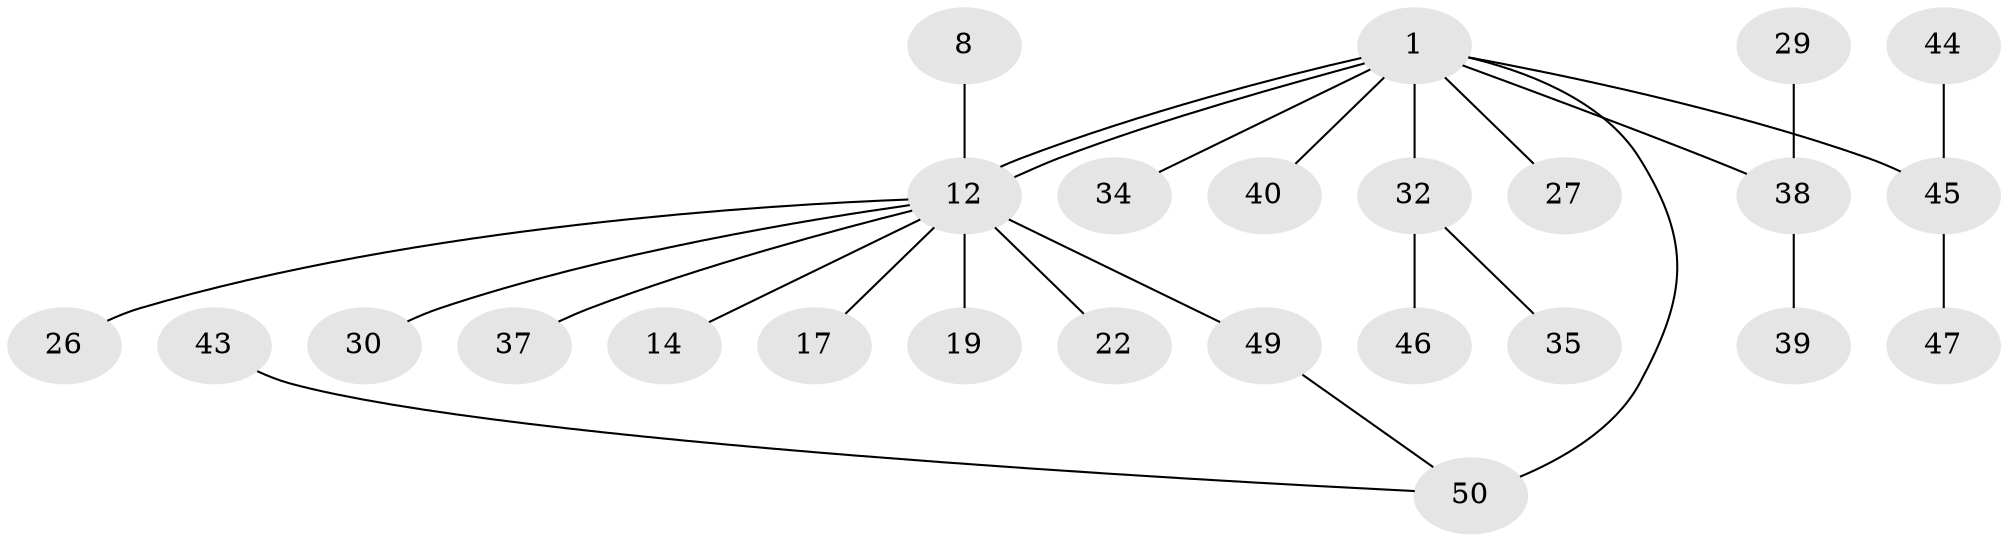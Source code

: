 // original degree distribution, {16: 0.02, 7: 0.06, 2: 0.26, 1: 0.52, 3: 0.08, 5: 0.02, 6: 0.02, 4: 0.02}
// Generated by graph-tools (version 1.1) at 2025/48/03/09/25 04:48:34]
// undirected, 25 vertices, 26 edges
graph export_dot {
graph [start="1"]
  node [color=gray90,style=filled];
  1;
  8;
  12 [super="+3+4"];
  14;
  17;
  19;
  22;
  26;
  27;
  29;
  30;
  32 [super="+13+25"];
  34 [super="+18"];
  35;
  37 [super="+10+31"];
  38 [super="+23+28"];
  39;
  40 [super="+33"];
  43;
  44;
  45 [super="+42"];
  46 [super="+41"];
  47;
  49 [super="+7"];
  50 [super="+48+24"];
  1 -- 12 [weight=3];
  1 -- 12;
  1 -- 27;
  1 -- 34 [weight=2];
  1 -- 45 [weight=2];
  1 -- 40;
  1 -- 32 [weight=2];
  1 -- 38 [weight=2];
  1 -- 50 [weight=2];
  8 -- 12;
  12 -- 14;
  12 -- 17;
  12 -- 19;
  12 -- 22;
  12 -- 26;
  12 -- 30;
  12 -- 49;
  12 -- 37;
  29 -- 38;
  32 -- 35;
  32 -- 46;
  38 -- 39;
  43 -- 50;
  44 -- 45;
  45 -- 47;
  49 -- 50;
}
